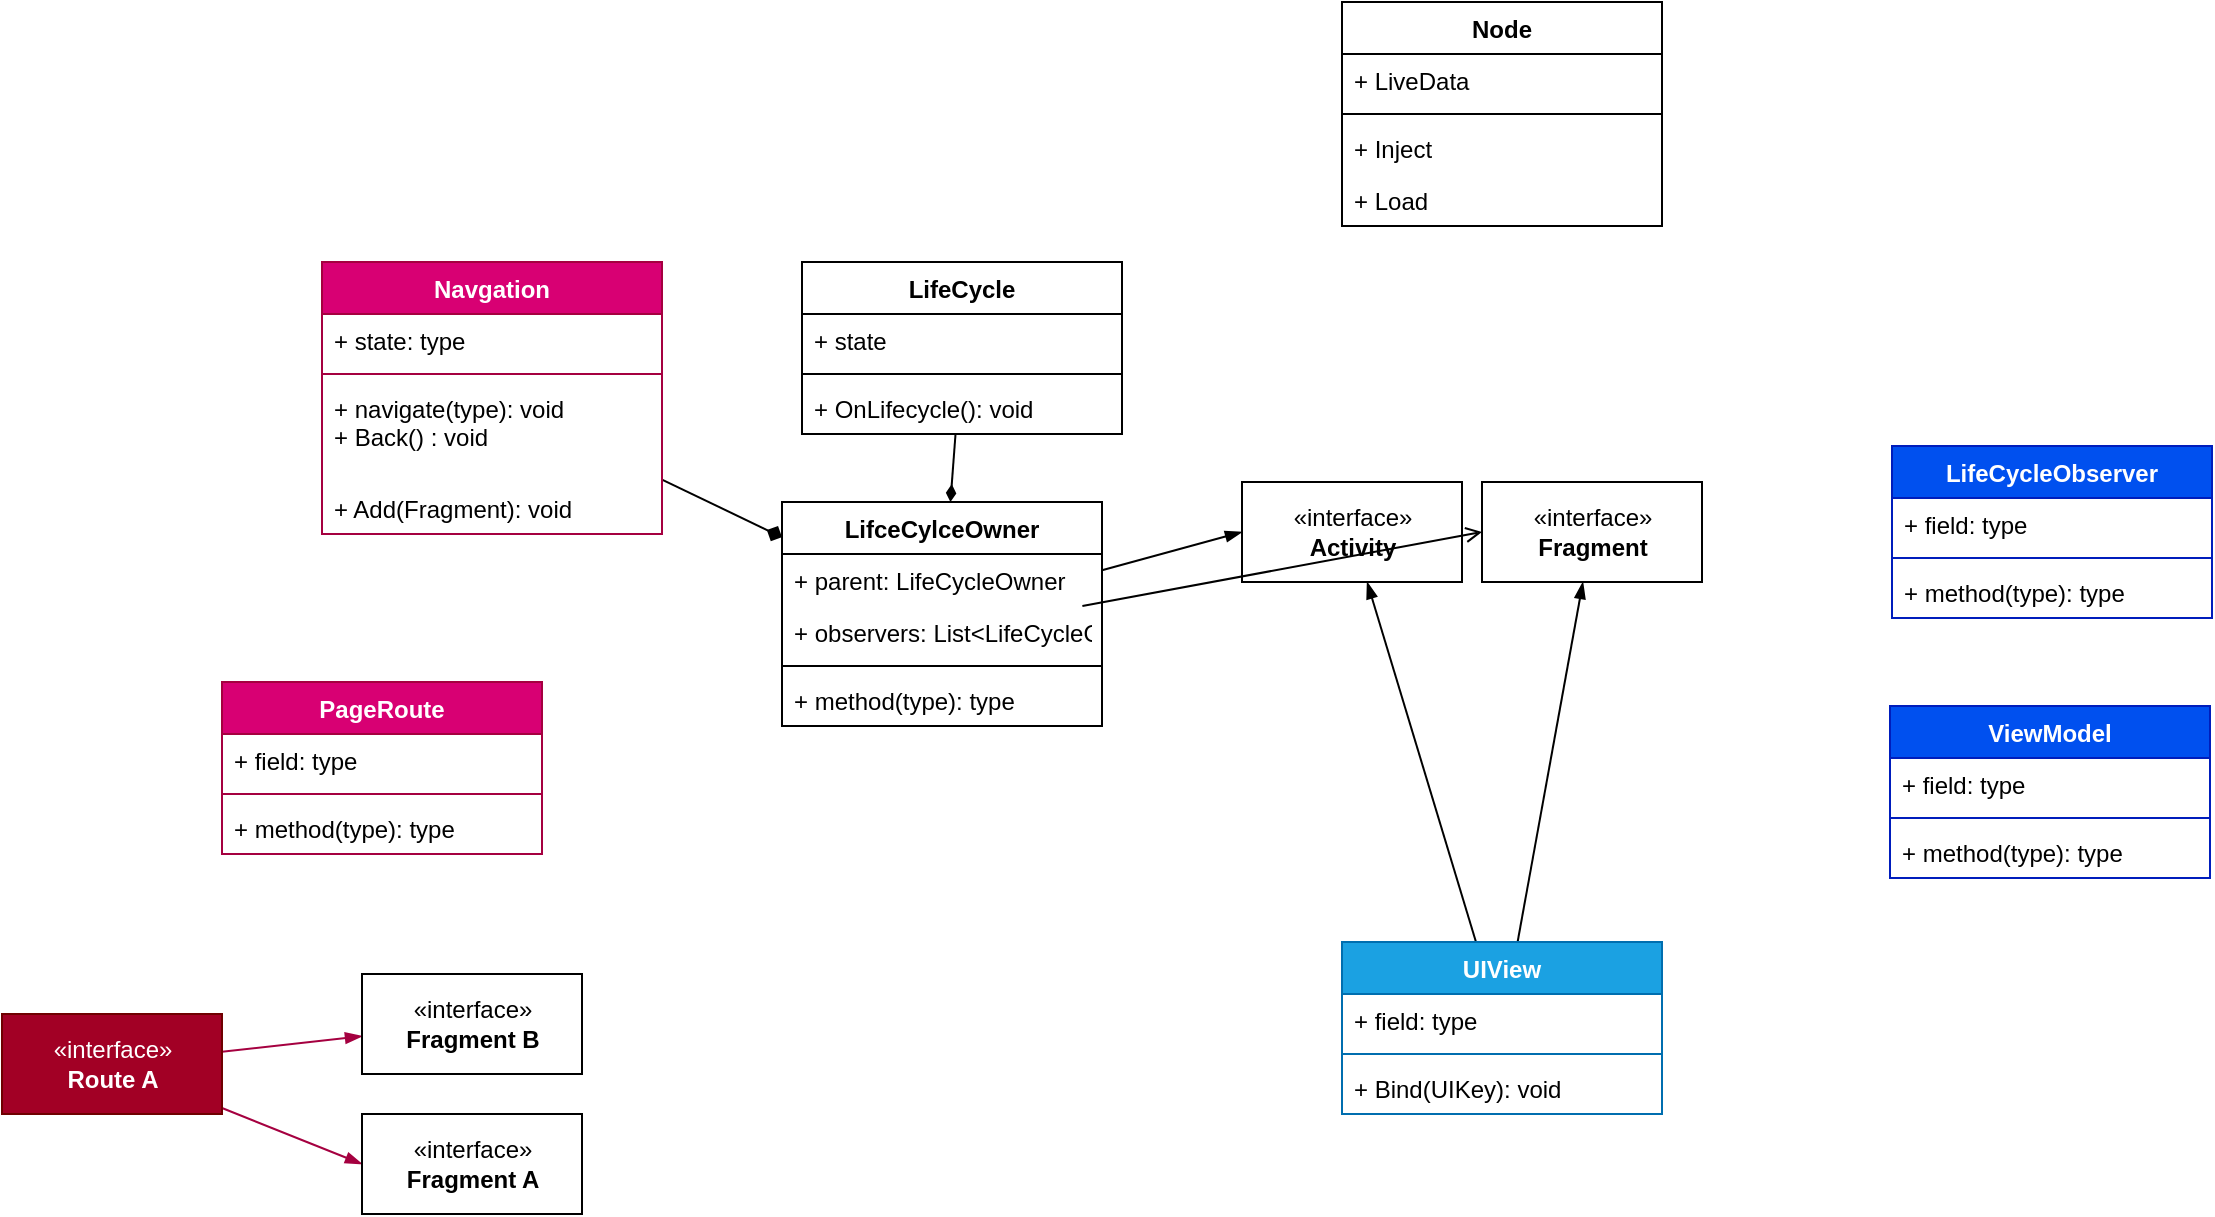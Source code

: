 <mxfile>
    <diagram id="cdtgFBzfn9s68PHTuQSv" name="Page-1">
        <mxGraphModel dx="2275" dy="674" grid="1" gridSize="10" guides="1" tooltips="1" connect="1" arrows="1" fold="1" page="1" pageScale="1" pageWidth="1169" pageHeight="827" math="0" shadow="0">
            <root>
                <mxCell id="0"/>
                <mxCell id="1" parent="0"/>
                <mxCell id="38" style="edgeStyle=none;html=1;endArrow=diamondThin;endFill=1;" edge="1" parent="1" source="4" target="24">
                    <mxGeometry relative="1" as="geometry"/>
                </mxCell>
                <mxCell id="4" value="LifeCycle" style="swimlane;fontStyle=1;align=center;verticalAlign=top;childLayout=stackLayout;horizontal=1;startSize=26;horizontalStack=0;resizeParent=1;resizeParentMax=0;resizeLast=0;collapsible=1;marginBottom=0;" vertex="1" parent="1">
                    <mxGeometry x="40" y="340" width="160" height="86" as="geometry"/>
                </mxCell>
                <mxCell id="5" value="+ state" style="text;strokeColor=none;fillColor=none;align=left;verticalAlign=top;spacingLeft=4;spacingRight=4;overflow=hidden;rotatable=0;points=[[0,0.5],[1,0.5]];portConstraint=eastwest;" vertex="1" parent="4">
                    <mxGeometry y="26" width="160" height="26" as="geometry"/>
                </mxCell>
                <mxCell id="6" value="" style="line;strokeWidth=1;fillColor=none;align=left;verticalAlign=middle;spacingTop=-1;spacingLeft=3;spacingRight=3;rotatable=0;labelPosition=right;points=[];portConstraint=eastwest;strokeColor=inherit;" vertex="1" parent="4">
                    <mxGeometry y="52" width="160" height="8" as="geometry"/>
                </mxCell>
                <mxCell id="7" value="+ OnLifecycle(): void" style="text;strokeColor=none;fillColor=none;align=left;verticalAlign=top;spacingLeft=4;spacingRight=4;overflow=hidden;rotatable=0;points=[[0,0.5],[1,0.5]];portConstraint=eastwest;" vertex="1" parent="4">
                    <mxGeometry y="60" width="160" height="26" as="geometry"/>
                </mxCell>
                <mxCell id="12" value="Node" style="swimlane;fontStyle=1;align=center;verticalAlign=top;childLayout=stackLayout;horizontal=1;startSize=26;horizontalStack=0;resizeParent=1;resizeParentMax=0;resizeLast=0;collapsible=1;marginBottom=0;" vertex="1" parent="1">
                    <mxGeometry x="310" y="210" width="160" height="112" as="geometry"/>
                </mxCell>
                <mxCell id="13" value="+ LiveData" style="text;strokeColor=none;fillColor=none;align=left;verticalAlign=top;spacingLeft=4;spacingRight=4;overflow=hidden;rotatable=0;points=[[0,0.5],[1,0.5]];portConstraint=eastwest;" vertex="1" parent="12">
                    <mxGeometry y="26" width="160" height="26" as="geometry"/>
                </mxCell>
                <mxCell id="14" value="" style="line;strokeWidth=1;fillColor=none;align=left;verticalAlign=middle;spacingTop=-1;spacingLeft=3;spacingRight=3;rotatable=0;labelPosition=right;points=[];portConstraint=eastwest;strokeColor=inherit;" vertex="1" parent="12">
                    <mxGeometry y="52" width="160" height="8" as="geometry"/>
                </mxCell>
                <mxCell id="15" value="+ Inject" style="text;strokeColor=none;fillColor=none;align=left;verticalAlign=top;spacingLeft=4;spacingRight=4;overflow=hidden;rotatable=0;points=[[0,0.5],[1,0.5]];portConstraint=eastwest;" vertex="1" parent="12">
                    <mxGeometry y="60" width="160" height="26" as="geometry"/>
                </mxCell>
                <mxCell id="21" value="+ Load" style="text;strokeColor=none;fillColor=none;align=left;verticalAlign=top;spacingLeft=4;spacingRight=4;overflow=hidden;rotatable=0;points=[[0,0.5],[1,0.5]];portConstraint=eastwest;" vertex="1" parent="12">
                    <mxGeometry y="86" width="160" height="26" as="geometry"/>
                </mxCell>
                <mxCell id="16" value="LifeCycleObserver" style="swimlane;fontStyle=1;align=center;verticalAlign=top;childLayout=stackLayout;horizontal=1;startSize=26;horizontalStack=0;resizeParent=1;resizeParentMax=0;resizeLast=0;collapsible=1;marginBottom=0;fillColor=#0050ef;fontColor=#ffffff;strokeColor=#001DBC;" vertex="1" parent="1">
                    <mxGeometry x="585" y="432" width="160" height="86" as="geometry"/>
                </mxCell>
                <mxCell id="17" value="+ field: type" style="text;strokeColor=none;fillColor=none;align=left;verticalAlign=top;spacingLeft=4;spacingRight=4;overflow=hidden;rotatable=0;points=[[0,0.5],[1,0.5]];portConstraint=eastwest;" vertex="1" parent="16">
                    <mxGeometry y="26" width="160" height="26" as="geometry"/>
                </mxCell>
                <mxCell id="18" value="" style="line;strokeWidth=1;fillColor=none;align=left;verticalAlign=middle;spacingTop=-1;spacingLeft=3;spacingRight=3;rotatable=0;labelPosition=right;points=[];portConstraint=eastwest;strokeColor=inherit;" vertex="1" parent="16">
                    <mxGeometry y="52" width="160" height="8" as="geometry"/>
                </mxCell>
                <mxCell id="19" value="+ method(type): type" style="text;strokeColor=none;fillColor=none;align=left;verticalAlign=top;spacingLeft=4;spacingRight=4;overflow=hidden;rotatable=0;points=[[0,0.5],[1,0.5]];portConstraint=eastwest;" vertex="1" parent="16">
                    <mxGeometry y="60" width="160" height="26" as="geometry"/>
                </mxCell>
                <mxCell id="45" style="edgeStyle=none;html=1;entryX=0;entryY=0.5;entryDx=0;entryDy=0;endArrow=blockThin;endFill=1;" edge="1" parent="1" source="24" target="43">
                    <mxGeometry relative="1" as="geometry"/>
                </mxCell>
                <mxCell id="24" value="LifceCylceOwner" style="swimlane;fontStyle=1;align=center;verticalAlign=top;childLayout=stackLayout;horizontal=1;startSize=26;horizontalStack=0;resizeParent=1;resizeParentMax=0;resizeLast=0;collapsible=1;marginBottom=0;" vertex="1" parent="1">
                    <mxGeometry x="30" y="460" width="160" height="112" as="geometry"/>
                </mxCell>
                <mxCell id="51" value="+ parent: LifeCycleOwner" style="text;strokeColor=none;fillColor=none;align=left;verticalAlign=top;spacingLeft=4;spacingRight=4;overflow=hidden;rotatable=0;points=[[0,0.5],[1,0.5]];portConstraint=eastwest;" vertex="1" parent="24">
                    <mxGeometry y="26" width="160" height="26" as="geometry"/>
                </mxCell>
                <mxCell id="25" value="+ observers: List&lt;LifeCycleObserver&gt;" style="text;strokeColor=none;fillColor=none;align=left;verticalAlign=top;spacingLeft=4;spacingRight=4;overflow=hidden;rotatable=0;points=[[0,0.5],[1,0.5]];portConstraint=eastwest;" vertex="1" parent="24">
                    <mxGeometry y="52" width="160" height="26" as="geometry"/>
                </mxCell>
                <mxCell id="26" value="" style="line;strokeWidth=1;fillColor=none;align=left;verticalAlign=middle;spacingTop=-1;spacingLeft=3;spacingRight=3;rotatable=0;labelPosition=right;points=[];portConstraint=eastwest;strokeColor=inherit;" vertex="1" parent="24">
                    <mxGeometry y="78" width="160" height="8" as="geometry"/>
                </mxCell>
                <mxCell id="27" value="+ method(type): type" style="text;strokeColor=none;fillColor=none;align=left;verticalAlign=top;spacingLeft=4;spacingRight=4;overflow=hidden;rotatable=0;points=[[0,0.5],[1,0.5]];portConstraint=eastwest;" vertex="1" parent="24">
                    <mxGeometry y="86" width="160" height="26" as="geometry"/>
                </mxCell>
                <mxCell id="28" value="PageRoute" style="swimlane;fontStyle=1;align=center;verticalAlign=top;childLayout=stackLayout;horizontal=1;startSize=26;horizontalStack=0;resizeParent=1;resizeParentMax=0;resizeLast=0;collapsible=1;marginBottom=0;fillColor=#d80073;fontColor=#ffffff;strokeColor=#A50040;" vertex="1" parent="1">
                    <mxGeometry x="-250" y="550" width="160" height="86" as="geometry"/>
                </mxCell>
                <mxCell id="29" value="+ field: type" style="text;strokeColor=none;fillColor=none;align=left;verticalAlign=top;spacingLeft=4;spacingRight=4;overflow=hidden;rotatable=0;points=[[0,0.5],[1,0.5]];portConstraint=eastwest;" vertex="1" parent="28">
                    <mxGeometry y="26" width="160" height="26" as="geometry"/>
                </mxCell>
                <mxCell id="30" value="" style="line;strokeWidth=1;fillColor=none;align=left;verticalAlign=middle;spacingTop=-1;spacingLeft=3;spacingRight=3;rotatable=0;labelPosition=right;points=[];portConstraint=eastwest;strokeColor=inherit;" vertex="1" parent="28">
                    <mxGeometry y="52" width="160" height="8" as="geometry"/>
                </mxCell>
                <mxCell id="31" value="+ method(type): type" style="text;strokeColor=none;fillColor=none;align=left;verticalAlign=top;spacingLeft=4;spacingRight=4;overflow=hidden;rotatable=0;points=[[0,0.5],[1,0.5]];portConstraint=eastwest;" vertex="1" parent="28">
                    <mxGeometry y="60" width="160" height="26" as="geometry"/>
                </mxCell>
                <mxCell id="37" style="edgeStyle=none;html=1;endArrow=diamond;endFill=1;" edge="1" parent="1" source="33" target="24">
                    <mxGeometry relative="1" as="geometry"/>
                </mxCell>
                <mxCell id="33" value="Navgation" style="swimlane;fontStyle=1;align=center;verticalAlign=top;childLayout=stackLayout;horizontal=1;startSize=26;horizontalStack=0;resizeParent=1;resizeParentMax=0;resizeLast=0;collapsible=1;marginBottom=0;fillColor=#d80073;fontColor=#ffffff;strokeColor=#A50040;" vertex="1" parent="1">
                    <mxGeometry x="-200" y="340" width="170" height="136" as="geometry"/>
                </mxCell>
                <mxCell id="34" value="+ state: type" style="text;strokeColor=none;fillColor=none;align=left;verticalAlign=top;spacingLeft=4;spacingRight=4;overflow=hidden;rotatable=0;points=[[0,0.5],[1,0.5]];portConstraint=eastwest;" vertex="1" parent="33">
                    <mxGeometry y="26" width="170" height="26" as="geometry"/>
                </mxCell>
                <mxCell id="35" value="" style="line;strokeWidth=1;fillColor=none;align=left;verticalAlign=middle;spacingTop=-1;spacingLeft=3;spacingRight=3;rotatable=0;labelPosition=right;points=[];portConstraint=eastwest;strokeColor=inherit;" vertex="1" parent="33">
                    <mxGeometry y="52" width="170" height="8" as="geometry"/>
                </mxCell>
                <mxCell id="36" value="+ navigate(type): void&#10;+ Back() : void" style="text;strokeColor=none;fillColor=none;align=left;verticalAlign=top;spacingLeft=4;spacingRight=4;overflow=hidden;rotatable=0;points=[[0,0.5],[1,0.5]];portConstraint=eastwest;" vertex="1" parent="33">
                    <mxGeometry y="60" width="170" height="50" as="geometry"/>
                </mxCell>
                <mxCell id="63" value="+ Add(Fragment): void" style="text;strokeColor=none;fillColor=none;align=left;verticalAlign=top;spacingLeft=4;spacingRight=4;overflow=hidden;rotatable=0;points=[[0,0.5],[1,0.5]];portConstraint=eastwest;" vertex="1" parent="33">
                    <mxGeometry y="110" width="170" height="26" as="geometry"/>
                </mxCell>
                <mxCell id="47" style="edgeStyle=none;html=1;endArrow=blockThin;endFill=1;" edge="1" parent="1" source="39" target="43">
                    <mxGeometry relative="1" as="geometry"/>
                </mxCell>
                <mxCell id="48" style="edgeStyle=none;html=1;endArrow=blockThin;endFill=1;" edge="1" parent="1" source="39" target="44">
                    <mxGeometry relative="1" as="geometry"/>
                </mxCell>
                <mxCell id="39" value="UIView" style="swimlane;fontStyle=1;align=center;verticalAlign=top;childLayout=stackLayout;horizontal=1;startSize=26;horizontalStack=0;resizeParent=1;resizeParentMax=0;resizeLast=0;collapsible=1;marginBottom=0;fillColor=#1ba1e2;fontColor=#ffffff;strokeColor=#006EAF;" vertex="1" parent="1">
                    <mxGeometry x="310" y="680" width="160" height="86" as="geometry"/>
                </mxCell>
                <mxCell id="40" value="+ field: type" style="text;strokeColor=none;fillColor=none;align=left;verticalAlign=top;spacingLeft=4;spacingRight=4;overflow=hidden;rotatable=0;points=[[0,0.5],[1,0.5]];portConstraint=eastwest;" vertex="1" parent="39">
                    <mxGeometry y="26" width="160" height="26" as="geometry"/>
                </mxCell>
                <mxCell id="41" value="" style="line;strokeWidth=1;fillColor=none;align=left;verticalAlign=middle;spacingTop=-1;spacingLeft=3;spacingRight=3;rotatable=0;labelPosition=right;points=[];portConstraint=eastwest;strokeColor=inherit;" vertex="1" parent="39">
                    <mxGeometry y="52" width="160" height="8" as="geometry"/>
                </mxCell>
                <mxCell id="42" value="+ Bind(UIKey): void" style="text;strokeColor=none;fillColor=none;align=left;verticalAlign=top;spacingLeft=4;spacingRight=4;overflow=hidden;rotatable=0;points=[[0,0.5],[1,0.5]];portConstraint=eastwest;" vertex="1" parent="39">
                    <mxGeometry y="60" width="160" height="26" as="geometry"/>
                </mxCell>
                <mxCell id="43" value="«interface»&lt;br&gt;&lt;b&gt;Activity&lt;/b&gt;" style="html=1;" vertex="1" parent="1">
                    <mxGeometry x="260" y="450" width="110" height="50" as="geometry"/>
                </mxCell>
                <mxCell id="44" value="«interface»&lt;br&gt;&lt;b&gt;Fragment&lt;/b&gt;" style="html=1;" vertex="1" parent="1">
                    <mxGeometry x="380" y="450" width="110" height="50" as="geometry"/>
                </mxCell>
                <mxCell id="46" style="edgeStyle=none;html=1;entryX=0;entryY=0.5;entryDx=0;entryDy=0;endArrow=open;endFill=0;" edge="1" parent="1" source="25" target="44">
                    <mxGeometry relative="1" as="geometry"/>
                </mxCell>
                <mxCell id="55" style="edgeStyle=none;html=1;endArrow=blockThin;endFill=1;fillColor=#d80073;strokeColor=#A50040;" edge="1" parent="1" source="53" target="54">
                    <mxGeometry relative="1" as="geometry"/>
                </mxCell>
                <mxCell id="58" style="edgeStyle=none;html=1;entryX=0;entryY=0.5;entryDx=0;entryDy=0;endArrow=blockThin;endFill=1;fillColor=#d80073;strokeColor=#A50040;" edge="1" parent="1" source="53" target="57">
                    <mxGeometry relative="1" as="geometry"/>
                </mxCell>
                <mxCell id="53" value="«interface»&lt;br&gt;&lt;b&gt;Route A&lt;/b&gt;" style="html=1;fillColor=#a20025;fontColor=#ffffff;strokeColor=#6F0000;" vertex="1" parent="1">
                    <mxGeometry x="-360" y="716" width="110" height="50" as="geometry"/>
                </mxCell>
                <mxCell id="54" value="«interface»&lt;br&gt;&lt;b&gt;Fragment B&lt;/b&gt;" style="html=1;" vertex="1" parent="1">
                    <mxGeometry x="-180" y="696" width="110" height="50" as="geometry"/>
                </mxCell>
                <mxCell id="57" value="«interface»&lt;br&gt;&lt;b&gt;Fragment A&lt;/b&gt;" style="html=1;" vertex="1" parent="1">
                    <mxGeometry x="-180" y="766" width="110" height="50" as="geometry"/>
                </mxCell>
                <mxCell id="64" value="ViewModel" style="swimlane;fontStyle=1;align=center;verticalAlign=top;childLayout=stackLayout;horizontal=1;startSize=26;horizontalStack=0;resizeParent=1;resizeParentMax=0;resizeLast=0;collapsible=1;marginBottom=0;fillColor=#0050ef;fontColor=#ffffff;strokeColor=#001DBC;" vertex="1" parent="1">
                    <mxGeometry x="584" y="562" width="160" height="86" as="geometry"/>
                </mxCell>
                <mxCell id="65" value="+ field: type" style="text;strokeColor=none;fillColor=none;align=left;verticalAlign=top;spacingLeft=4;spacingRight=4;overflow=hidden;rotatable=0;points=[[0,0.5],[1,0.5]];portConstraint=eastwest;" vertex="1" parent="64">
                    <mxGeometry y="26" width="160" height="26" as="geometry"/>
                </mxCell>
                <mxCell id="66" value="" style="line;strokeWidth=1;fillColor=none;align=left;verticalAlign=middle;spacingTop=-1;spacingLeft=3;spacingRight=3;rotatable=0;labelPosition=right;points=[];portConstraint=eastwest;strokeColor=inherit;" vertex="1" parent="64">
                    <mxGeometry y="52" width="160" height="8" as="geometry"/>
                </mxCell>
                <mxCell id="67" value="+ method(type): type" style="text;strokeColor=none;fillColor=none;align=left;verticalAlign=top;spacingLeft=4;spacingRight=4;overflow=hidden;rotatable=0;points=[[0,0.5],[1,0.5]];portConstraint=eastwest;" vertex="1" parent="64">
                    <mxGeometry y="60" width="160" height="26" as="geometry"/>
                </mxCell>
            </root>
        </mxGraphModel>
    </diagram>
</mxfile>